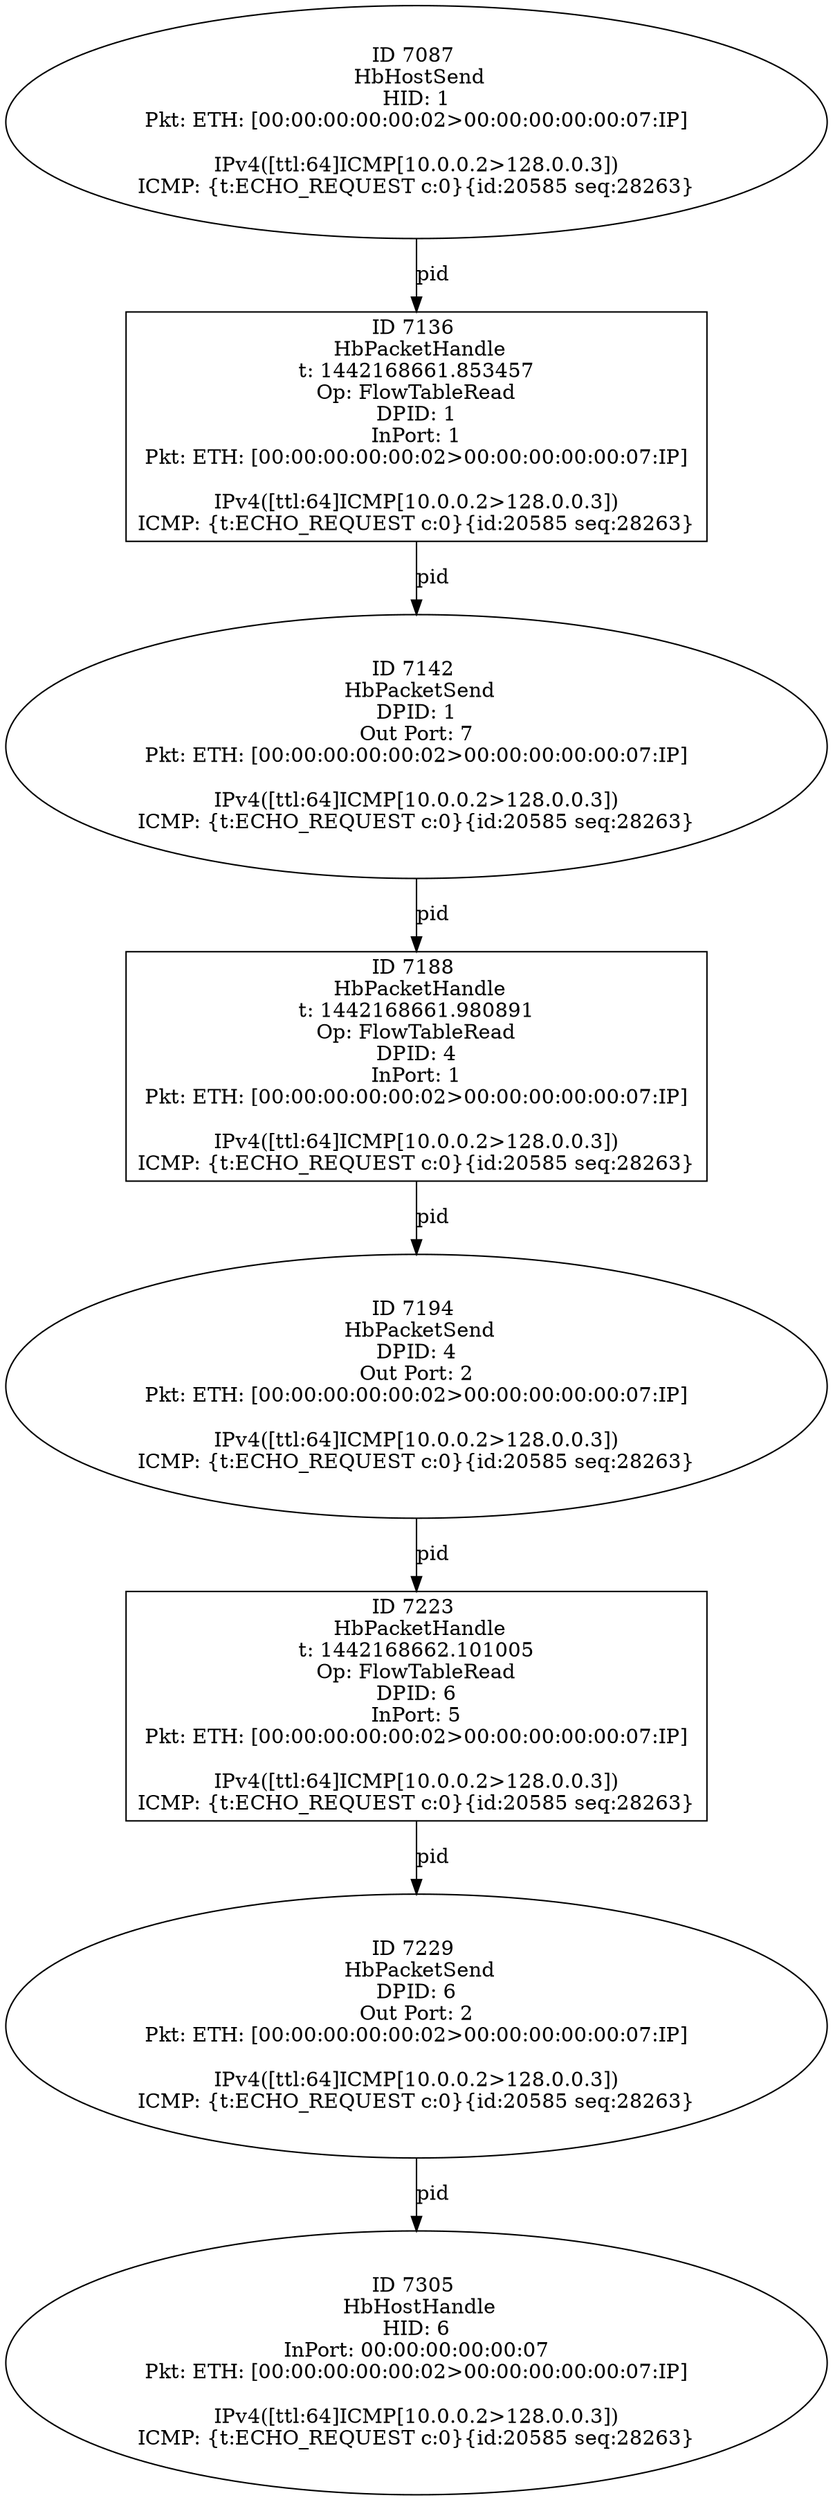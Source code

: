 strict digraph G {
7136 [shape=box, event=<hb_events.HbPacketHandle object at 0x10bb24650>, label="ID 7136 
 HbPacketHandle
t: 1442168661.853457
Op: FlowTableRead
DPID: 1
InPort: 1
Pkt: ETH: [00:00:00:00:00:02>00:00:00:00:00:07:IP]

IPv4([ttl:64]ICMP[10.0.0.2>128.0.0.3])
ICMP: {t:ECHO_REQUEST c:0}{id:20585 seq:28263}"];
7142 [shape=oval, event=<hb_events.HbPacketSend object at 0x10bb24490>, label="ID 7142 
 HbPacketSend
DPID: 1
Out Port: 7
Pkt: ETH: [00:00:00:00:00:02>00:00:00:00:00:07:IP]

IPv4([ttl:64]ICMP[10.0.0.2>128.0.0.3])
ICMP: {t:ECHO_REQUEST c:0}{id:20585 seq:28263}"];
7305 [shape=oval, event=<hb_events.HbHostHandle object at 0x10bbaec10>, label="ID 7305 
 HbHostHandle
HID: 6
InPort: 00:00:00:00:00:07
Pkt: ETH: [00:00:00:00:00:02>00:00:00:00:00:07:IP]

IPv4([ttl:64]ICMP[10.0.0.2>128.0.0.3])
ICMP: {t:ECHO_REQUEST c:0}{id:20585 seq:28263}"];
7087 [shape=oval, event=<hb_events.HbHostSend object at 0x10baf9390>, label="ID 7087 
 HbHostSend
HID: 1
Pkt: ETH: [00:00:00:00:00:02>00:00:00:00:00:07:IP]

IPv4([ttl:64]ICMP[10.0.0.2>128.0.0.3])
ICMP: {t:ECHO_REQUEST c:0}{id:20585 seq:28263}"];
7188 [shape=box, event=<hb_events.HbPacketHandle object at 0x10bb4bd50>, label="ID 7188 
 HbPacketHandle
t: 1442168661.980891
Op: FlowTableRead
DPID: 4
InPort: 1
Pkt: ETH: [00:00:00:00:00:02>00:00:00:00:00:07:IP]

IPv4([ttl:64]ICMP[10.0.0.2>128.0.0.3])
ICMP: {t:ECHO_REQUEST c:0}{id:20585 seq:28263}"];
7223 [shape=box, event=<hb_events.HbPacketHandle object at 0x10bb65050>, label="ID 7223 
 HbPacketHandle
t: 1442168662.101005
Op: FlowTableRead
DPID: 6
InPort: 5
Pkt: ETH: [00:00:00:00:00:02>00:00:00:00:00:07:IP]

IPv4([ttl:64]ICMP[10.0.0.2>128.0.0.3])
ICMP: {t:ECHO_REQUEST c:0}{id:20585 seq:28263}"];
7194 [shape=oval, event=<hb_events.HbPacketSend object at 0x10bb55390>, label="ID 7194 
 HbPacketSend
DPID: 4
Out Port: 2
Pkt: ETH: [00:00:00:00:00:02>00:00:00:00:00:07:IP]

IPv4([ttl:64]ICMP[10.0.0.2>128.0.0.3])
ICMP: {t:ECHO_REQUEST c:0}{id:20585 seq:28263}"];
7229 [shape=oval, event=<hb_events.HbPacketSend object at 0x10bb65690>, label="ID 7229 
 HbPacketSend
DPID: 6
Out Port: 2
Pkt: ETH: [00:00:00:00:00:02>00:00:00:00:00:07:IP]

IPv4([ttl:64]ICMP[10.0.0.2>128.0.0.3])
ICMP: {t:ECHO_REQUEST c:0}{id:20585 seq:28263}"];
7136 -> 7142  [rel=pid, label=pid];
7142 -> 7188  [rel=pid, label=pid];
7087 -> 7136  [rel=pid, label=pid];
7188 -> 7194  [rel=pid, label=pid];
7223 -> 7229  [rel=pid, label=pid];
7194 -> 7223  [rel=pid, label=pid];
7229 -> 7305  [rel=pid, label=pid];
}
